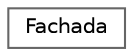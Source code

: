 digraph "Graphical Class Hierarchy"
{
 // INTERACTIVE_SVG=YES
 // LATEX_PDF_SIZE
  bgcolor="transparent";
  edge [fontname=Helvetica,fontsize=10,labelfontname=Helvetica,labelfontsize=10];
  node [fontname=Helvetica,fontsize=10,shape=box,height=0.2,width=0.4];
  rankdir="LR";
  Node0 [id="Node000000",label="Fachada",height=0.2,width=0.4,color="grey40", fillcolor="white", style="filled",URL="$classFachada.html",tooltip="Implementa el patrón \"Fachada\" (Facade). Es el único punto de entrada unificado para todas las operac..."];
}
